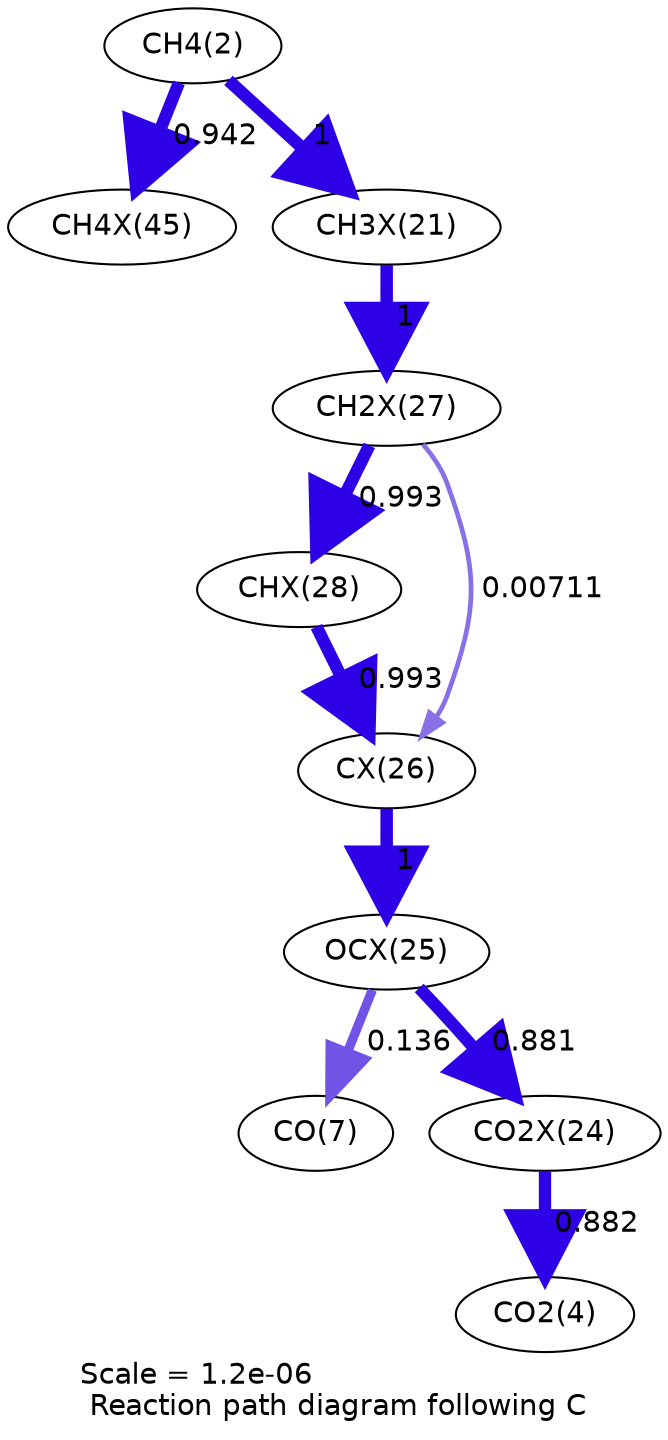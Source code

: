 digraph reaction_paths {
center=1;
s4 -> s32[fontname="Helvetica", penwidth=5.95, arrowsize=2.98, color="0.7, 1.44, 0.9"
, label=" 0.942"];
s4 -> s24[fontname="Helvetica", penwidth=6, arrowsize=3, color="0.7, 1.5, 0.9"
, label=" 1"];
s24 -> s30[fontname="Helvetica", penwidth=6, arrowsize=3, color="0.7, 1.5, 0.9"
, label=" 1"];
s30 -> s31[fontname="Helvetica", penwidth=5.99, arrowsize=3, color="0.7, 1.49, 0.9"
, label=" 0.993"];
s30 -> s29[fontname="Helvetica", penwidth=2.27, arrowsize=1.13, color="0.7, 0.507, 0.9"
, label=" 0.00711"];
s31 -> s29[fontname="Helvetica", penwidth=5.99, arrowsize=3, color="0.7, 1.49, 0.9"
, label=" 0.993"];
s29 -> s28[fontname="Helvetica", penwidth=6, arrowsize=3, color="0.7, 1.5, 0.9"
, label=" 1"];
s28 -> s9[fontname="Helvetica", penwidth=4.5, arrowsize=2.25, color="0.7, 0.636, 0.9"
, label=" 0.136"];
s28 -> s27[fontname="Helvetica", penwidth=5.9, arrowsize=2.95, color="0.7, 1.38, 0.9"
, label=" 0.881"];
s27 -> s6[fontname="Helvetica", penwidth=5.91, arrowsize=2.95, color="0.7, 1.38, 0.9"
, label=" 0.882"];
s4 [ fontname="Helvetica", label="CH4(2)"];
s6 [ fontname="Helvetica", label="CO2(4)"];
s9 [ fontname="Helvetica", label="CO(7)"];
s24 [ fontname="Helvetica", label="CH3X(21)"];
s27 [ fontname="Helvetica", label="CO2X(24)"];
s28 [ fontname="Helvetica", label="OCX(25)"];
s29 [ fontname="Helvetica", label="CX(26)"];
s30 [ fontname="Helvetica", label="CH2X(27)"];
s31 [ fontname="Helvetica", label="CHX(28)"];
s32 [ fontname="Helvetica", label="CH4X(45)"];
 label = "Scale = 1.2e-06\l Reaction path diagram following C";
 fontname = "Helvetica";
}
